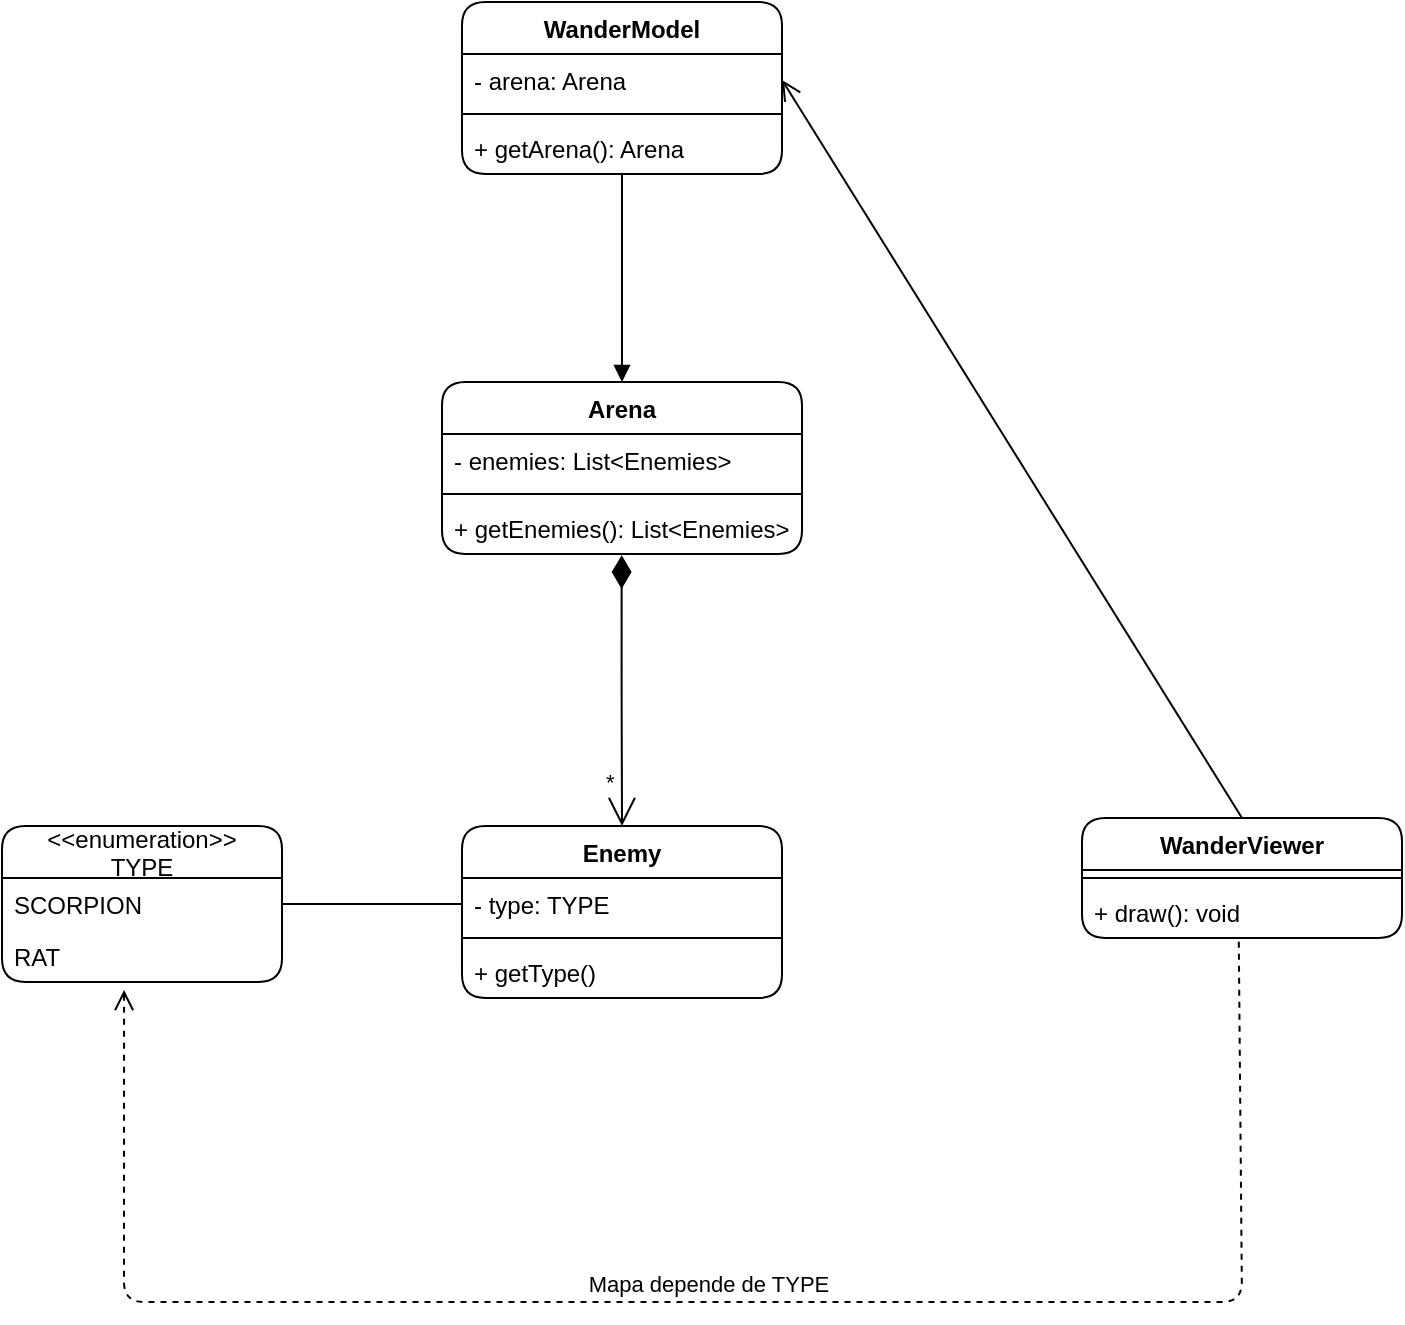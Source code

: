 <mxfile version="14.5.1" type="device"><diagram id="FiywKoN2YgQLUkAzHj7m" name="Page-1"><mxGraphModel dx="1422" dy="1922" grid="1" gridSize="10" guides="1" tooltips="1" connect="1" arrows="1" fold="1" page="1" pageScale="1" pageWidth="850" pageHeight="1100" math="0" shadow="0"><root><mxCell id="0"/><mxCell id="1" parent="0"/><mxCell id="hasa-SAga91ZmG5ZsTRM-9" value="&lt;&lt;enumeration&gt;&gt;&#10;TYPE" style="swimlane;fontStyle=0;childLayout=stackLayout;horizontal=1;startSize=26;fillColor=none;horizontalStack=0;resizeParent=1;resizeParentMax=0;resizeLast=0;collapsible=1;marginBottom=0;rounded=1;" vertex="1" parent="1"><mxGeometry x="70" y="282" width="140" height="78" as="geometry"/></mxCell><mxCell id="hasa-SAga91ZmG5ZsTRM-10" value="SCORPION" style="text;strokeColor=none;fillColor=none;align=left;verticalAlign=top;spacingLeft=4;spacingRight=4;overflow=hidden;rotatable=0;points=[[0,0.5],[1,0.5]];portConstraint=eastwest;" vertex="1" parent="hasa-SAga91ZmG5ZsTRM-9"><mxGeometry y="26" width="140" height="26" as="geometry"/></mxCell><mxCell id="hasa-SAga91ZmG5ZsTRM-11" value="RAT" style="text;strokeColor=none;fillColor=none;align=left;verticalAlign=top;spacingLeft=4;spacingRight=4;overflow=hidden;rotatable=0;points=[[0,0.5],[1,0.5]];portConstraint=eastwest;" vertex="1" parent="hasa-SAga91ZmG5ZsTRM-9"><mxGeometry y="52" width="140" height="26" as="geometry"/></mxCell><mxCell id="hasa-SAga91ZmG5ZsTRM-18" value="Enemy" style="swimlane;fontStyle=1;align=center;verticalAlign=top;childLayout=stackLayout;horizontal=1;startSize=26;horizontalStack=0;resizeParent=1;resizeParentMax=0;resizeLast=0;collapsible=1;marginBottom=0;rounded=1;" vertex="1" parent="1"><mxGeometry x="300" y="282" width="160" height="86" as="geometry"/></mxCell><mxCell id="hasa-SAga91ZmG5ZsTRM-19" value="- type: TYPE" style="text;strokeColor=none;fillColor=none;align=left;verticalAlign=top;spacingLeft=4;spacingRight=4;overflow=hidden;rotatable=0;points=[[0,0.5],[1,0.5]];portConstraint=eastwest;" vertex="1" parent="hasa-SAga91ZmG5ZsTRM-18"><mxGeometry y="26" width="160" height="26" as="geometry"/></mxCell><mxCell id="hasa-SAga91ZmG5ZsTRM-20" value="" style="line;strokeWidth=1;fillColor=none;align=left;verticalAlign=middle;spacingTop=-1;spacingLeft=3;spacingRight=3;rotatable=0;labelPosition=right;points=[];portConstraint=eastwest;" vertex="1" parent="hasa-SAga91ZmG5ZsTRM-18"><mxGeometry y="52" width="160" height="8" as="geometry"/></mxCell><mxCell id="hasa-SAga91ZmG5ZsTRM-21" value="+ getType()" style="text;strokeColor=none;fillColor=none;align=left;verticalAlign=top;spacingLeft=4;spacingRight=4;overflow=hidden;rotatable=0;points=[[0,0.5],[1,0.5]];portConstraint=eastwest;" vertex="1" parent="hasa-SAga91ZmG5ZsTRM-18"><mxGeometry y="60" width="160" height="26" as="geometry"/></mxCell><mxCell id="hasa-SAga91ZmG5ZsTRM-22" style="edgeStyle=orthogonalEdgeStyle;rounded=0;orthogonalLoop=1;jettySize=auto;html=1;entryX=0;entryY=0.5;entryDx=0;entryDy=0;endArrow=none;endFill=0;" edge="1" parent="1" source="hasa-SAga91ZmG5ZsTRM-10" target="hasa-SAga91ZmG5ZsTRM-19"><mxGeometry relative="1" as="geometry"/></mxCell><mxCell id="hasa-SAga91ZmG5ZsTRM-27" value="WanderModel" style="swimlane;fontStyle=1;align=center;verticalAlign=top;childLayout=stackLayout;horizontal=1;startSize=26;horizontalStack=0;resizeParent=1;resizeParentMax=0;resizeLast=0;collapsible=1;marginBottom=0;rounded=1;" vertex="1" parent="1"><mxGeometry x="300" y="-130" width="160" height="86" as="geometry"/></mxCell><mxCell id="hasa-SAga91ZmG5ZsTRM-28" value="- arena: Arena" style="text;strokeColor=none;fillColor=none;align=left;verticalAlign=top;spacingLeft=4;spacingRight=4;overflow=hidden;rotatable=0;points=[[0,0.5],[1,0.5]];portConstraint=eastwest;" vertex="1" parent="hasa-SAga91ZmG5ZsTRM-27"><mxGeometry y="26" width="160" height="26" as="geometry"/></mxCell><mxCell id="hasa-SAga91ZmG5ZsTRM-29" value="" style="line;strokeWidth=1;fillColor=none;align=left;verticalAlign=middle;spacingTop=-1;spacingLeft=3;spacingRight=3;rotatable=0;labelPosition=right;points=[];portConstraint=eastwest;" vertex="1" parent="hasa-SAga91ZmG5ZsTRM-27"><mxGeometry y="52" width="160" height="8" as="geometry"/></mxCell><mxCell id="hasa-SAga91ZmG5ZsTRM-30" value="+ getArena(): Arena" style="text;strokeColor=none;fillColor=none;align=left;verticalAlign=top;spacingLeft=4;spacingRight=4;overflow=hidden;rotatable=0;points=[[0,0.5],[1,0.5]];portConstraint=eastwest;" vertex="1" parent="hasa-SAga91ZmG5ZsTRM-27"><mxGeometry y="60" width="160" height="26" as="geometry"/></mxCell><mxCell id="hasa-SAga91ZmG5ZsTRM-31" value="WanderViewer" style="swimlane;fontStyle=1;align=center;verticalAlign=top;childLayout=stackLayout;horizontal=1;startSize=26;horizontalStack=0;resizeParent=1;resizeParentMax=0;resizeLast=0;collapsible=1;marginBottom=0;rounded=1;" vertex="1" parent="1"><mxGeometry x="610" y="278" width="160" height="60" as="geometry"/></mxCell><mxCell id="hasa-SAga91ZmG5ZsTRM-33" value="" style="line;strokeWidth=1;fillColor=none;align=left;verticalAlign=middle;spacingTop=-1;spacingLeft=3;spacingRight=3;rotatable=0;labelPosition=right;points=[];portConstraint=eastwest;" vertex="1" parent="hasa-SAga91ZmG5ZsTRM-31"><mxGeometry y="26" width="160" height="8" as="geometry"/></mxCell><mxCell id="hasa-SAga91ZmG5ZsTRM-34" value="+ draw(): void" style="text;strokeColor=none;fillColor=none;align=left;verticalAlign=top;spacingLeft=4;spacingRight=4;overflow=hidden;rotatable=0;points=[[0,0.5],[1,0.5]];portConstraint=eastwest;" vertex="1" parent="hasa-SAga91ZmG5ZsTRM-31"><mxGeometry y="34" width="160" height="26" as="geometry"/></mxCell><mxCell id="hasa-SAga91ZmG5ZsTRM-35" value="Mapa depende de TYPE" style="html=1;verticalAlign=bottom;endArrow=open;dashed=1;endSize=8;exitX=0.49;exitY=1.071;exitDx=0;exitDy=0;exitPerimeter=0;entryX=0.436;entryY=1.154;entryDx=0;entryDy=0;entryPerimeter=0;" edge="1" parent="1" source="hasa-SAga91ZmG5ZsTRM-34" target="hasa-SAga91ZmG5ZsTRM-11"><mxGeometry relative="1" as="geometry"><mxPoint x="670" y="470" as="sourcePoint"/><mxPoint x="590" y="470" as="targetPoint"/><Array as="points"><mxPoint x="690" y="520"/><mxPoint x="420" y="520"/><mxPoint x="131" y="520"/></Array></mxGeometry></mxCell><mxCell id="hasa-SAga91ZmG5ZsTRM-43" value="" style="html=1;verticalAlign=bottom;endArrow=block;entryX=0.5;entryY=0;entryDx=0;entryDy=0;" edge="1" parent="1" source="hasa-SAga91ZmG5ZsTRM-27" target="hasa-SAga91ZmG5ZsTRM-47"><mxGeometry width="80" relative="1" as="geometry"><mxPoint x="386" y="87" as="sourcePoint"/><mxPoint x="380" y="50" as="targetPoint"/></mxGeometry></mxCell><mxCell id="hasa-SAga91ZmG5ZsTRM-44" value="*" style="endArrow=open;html=1;endSize=12;startArrow=diamondThin;startSize=14;startFill=1;edgeStyle=orthogonalEdgeStyle;align=left;verticalAlign=bottom;entryX=0.5;entryY=0;entryDx=0;entryDy=0;exitX=0.499;exitY=1.022;exitDx=0;exitDy=0;exitPerimeter=0;" edge="1" parent="1" source="hasa-SAga91ZmG5ZsTRM-50" target="hasa-SAga91ZmG5ZsTRM-18"><mxGeometry x="0.808" y="-10" relative="1" as="geometry"><mxPoint x="380" y="157" as="sourcePoint"/><mxPoint x="370" y="210" as="targetPoint"/><mxPoint as="offset"/></mxGeometry></mxCell><mxCell id="hasa-SAga91ZmG5ZsTRM-46" value="" style="html=1;verticalAlign=bottom;endArrow=open;endSize=8;exitX=0.5;exitY=0;exitDx=0;exitDy=0;entryX=1;entryY=0.5;entryDx=0;entryDy=0;" edge="1" parent="1" source="hasa-SAga91ZmG5ZsTRM-31" target="hasa-SAga91ZmG5ZsTRM-28"><mxGeometry relative="1" as="geometry"><mxPoint x="710" y="210" as="sourcePoint"/><mxPoint x="490" y="-60" as="targetPoint"/></mxGeometry></mxCell><mxCell id="hasa-SAga91ZmG5ZsTRM-47" value="Arena" style="swimlane;fontStyle=1;align=center;verticalAlign=top;childLayout=stackLayout;horizontal=1;startSize=26;horizontalStack=0;resizeParent=1;resizeParentMax=0;resizeLast=0;collapsible=1;marginBottom=0;rounded=1;" vertex="1" parent="1"><mxGeometry x="290" y="60" width="180" height="86" as="geometry"/></mxCell><mxCell id="hasa-SAga91ZmG5ZsTRM-48" value="- enemies: List&lt;Enemies&gt;" style="text;strokeColor=none;fillColor=none;align=left;verticalAlign=top;spacingLeft=4;spacingRight=4;overflow=hidden;rotatable=0;points=[[0,0.5],[1,0.5]];portConstraint=eastwest;" vertex="1" parent="hasa-SAga91ZmG5ZsTRM-47"><mxGeometry y="26" width="180" height="26" as="geometry"/></mxCell><mxCell id="hasa-SAga91ZmG5ZsTRM-49" value="" style="line;strokeWidth=1;fillColor=none;align=left;verticalAlign=middle;spacingTop=-1;spacingLeft=3;spacingRight=3;rotatable=0;labelPosition=right;points=[];portConstraint=eastwest;" vertex="1" parent="hasa-SAga91ZmG5ZsTRM-47"><mxGeometry y="52" width="180" height="8" as="geometry"/></mxCell><mxCell id="hasa-SAga91ZmG5ZsTRM-50" value="+ getEnemies(): List&lt;Enemies&gt;" style="text;strokeColor=none;fillColor=none;align=left;verticalAlign=top;spacingLeft=4;spacingRight=4;overflow=hidden;rotatable=0;points=[[0,0.5],[1,0.5]];portConstraint=eastwest;" vertex="1" parent="hasa-SAga91ZmG5ZsTRM-47"><mxGeometry y="60" width="180" height="26" as="geometry"/></mxCell></root></mxGraphModel></diagram></mxfile>